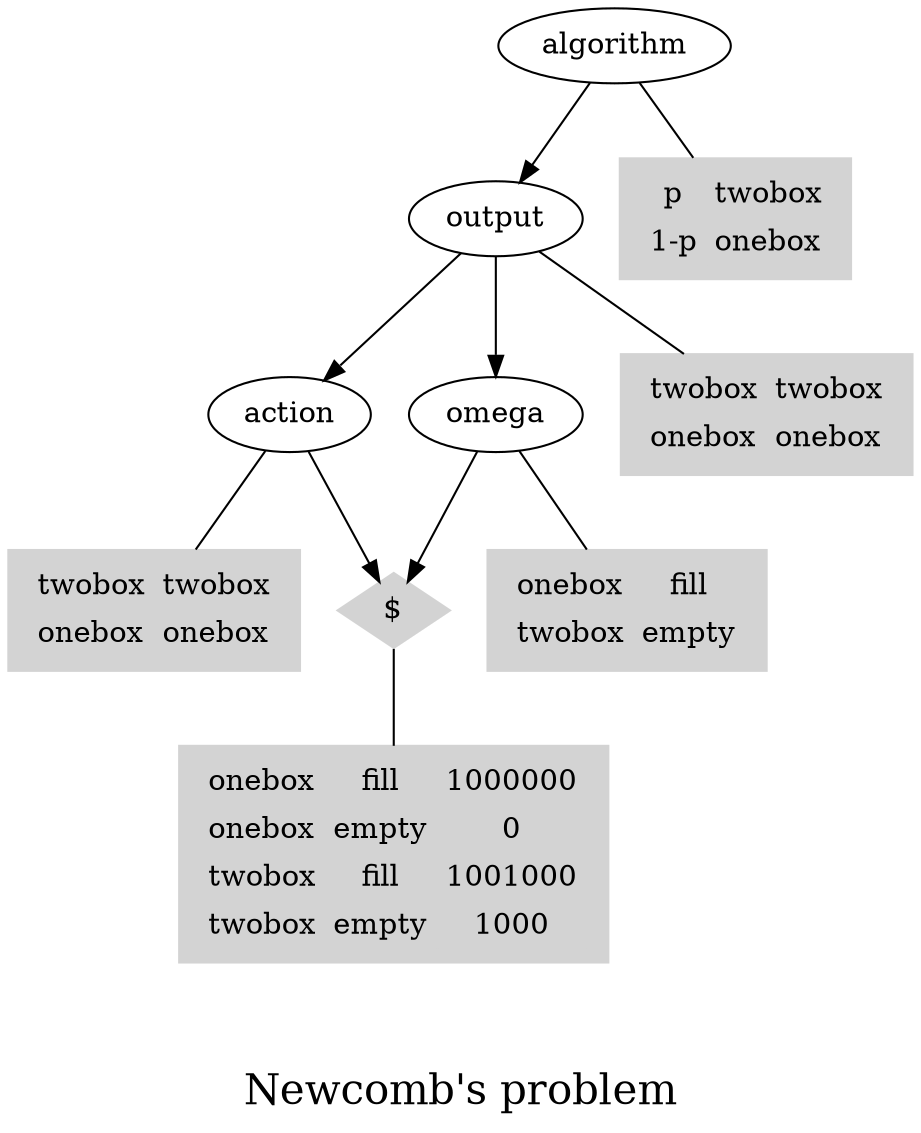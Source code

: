 // dot <newcomb.dot -Tpng >newcomb.png
// eog newcomb.png

// interactive svg for development using neato instead of dot
// neato <newcomb.dot -Tsvg >newcomb.svg && eog newcomb.svg &

// actions are square, events are circles, payoffs are diamonds,
// arrows are solid for causal, dotted for known

digraph newcomb {
        overlap=false;

        algorithm [shape=ellipse];
        output ; // [shape=box];
        action ; //[shape=diamond];
        omega // [shape=ellipse] ;
        utility [shape=diamond,style=filled,color=lightgrey, label="$"];


        algorithm -> output ; //[style=dashed];
        output -> action;
        output -> omega;
        action -> utility;
        omega -> utility;

        algorithm->algorithmtable [dir=none]

        algorithmtable [ shape=box,style=filled,color=lightgrey, label=<<TABLE>
                        <TR><TD>p</TD><TD>twobox</TD></TR>
                        <TR><TD>1-p</TD><TD>onebox</TD></TR>
                    </TABLE>>];

        output->outputtable [dir=none]

        outputtable [ shape=box,style=filled,color=lightgrey, label=<<TABLE>
                        <TR><TD>twobox</TD><TD>twobox</TD></TR>
                        <TR><TD>onebox</TD><TD>onebox</TD></TR>
                    </TABLE>>];



        action->actiontable [dir=none]

        actiontable [ shape=box,style=filled,color=lightgrey, label=<<TABLE>
                        <TR><TD>twobox</TD><TD>twobox</TD></TR>
                        <TR><TD>onebox</TD><TD>onebox</TD></TR>
                    </TABLE>>];


        omega->omegatable [dir=none]

        omegatable [ shape=box,style=filled,color=lightgrey, label=<<TABLE>
                        <TR><TD>onebox</TD><TD>fill</TD></TR>
                        <TR><TD>twobox</TD><TD>empty</TD></TR>
                    </TABLE>>];


        utility->utilitytable [dir=none]

        utilitytable [ shape=box,style=filled,color=lightgrey, label=<<TABLE>
                        <TR><TD>onebox</TD><TD>fill</TD><TD>1000000</TD></TR>
                        <TR><TD>onebox</TD><TD>empty</TD><TD>0</TD></TR>
                        <TR><TD>twobox</TD><TD>fill</TD><TD>1001000</TD></TR>
                        <TR><TD>twobox</TD><TD>empty</TD><TD>1000</TD></TR>
                    </TABLE>>];


        label = "\n\nNewcomb's problem"
        fontsize=20;
}
